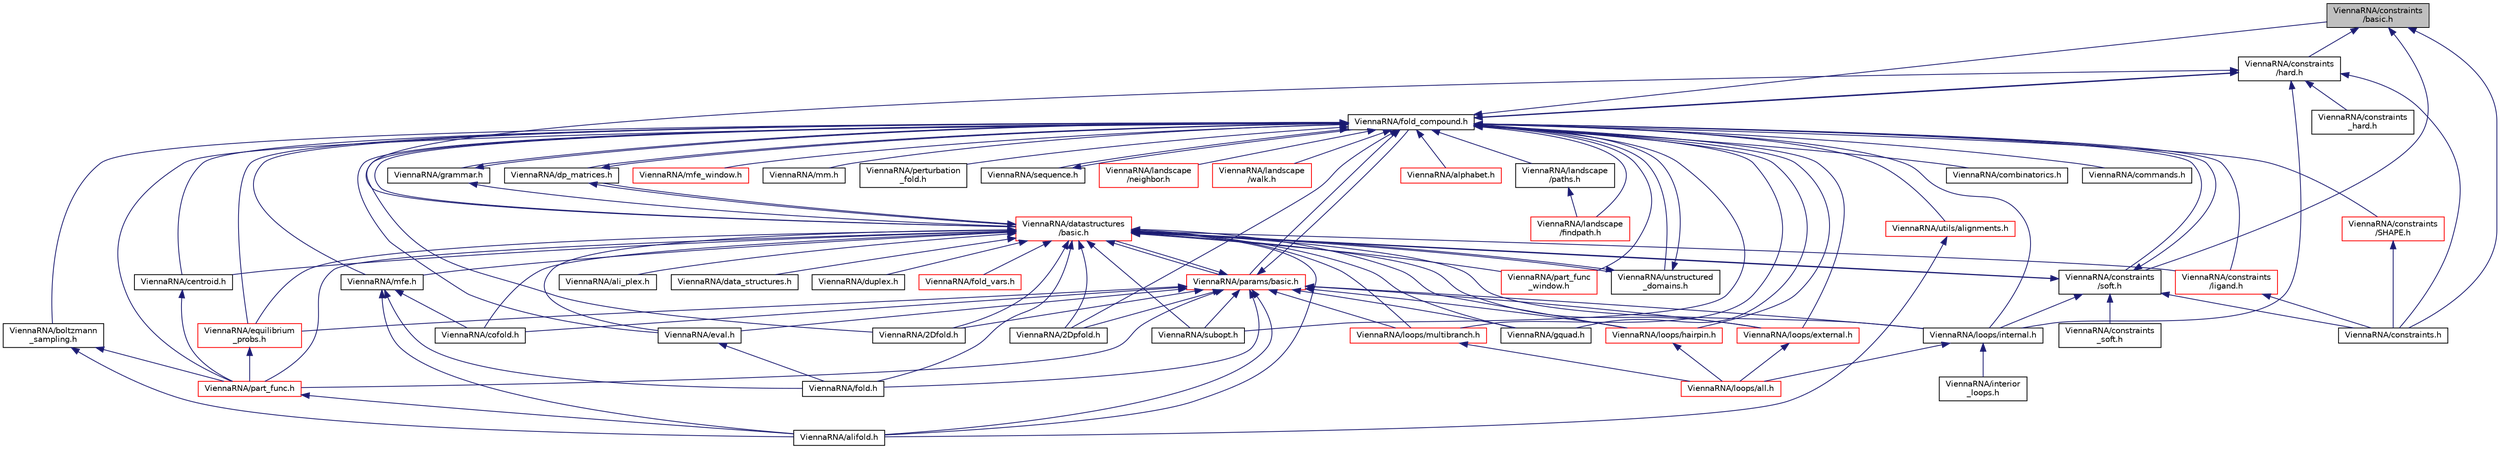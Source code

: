 digraph "ViennaRNA/constraints/basic.h"
{
 // INTERACTIVE_SVG=YES
 // LATEX_PDF_SIZE
  bgcolor="transparent";
  edge [fontname="Helvetica",fontsize="10",labelfontname="Helvetica",labelfontsize="10"];
  node [fontname="Helvetica",fontsize="10",shape=record];
  Node16 [label="ViennaRNA/constraints\l/basic.h",height=0.2,width=0.4,color="black", fillcolor="grey75", style="filled", fontcolor="black",tooltip="Functions and data structures for constraining secondary structure predictions and evaluation."];
  Node16 -> Node17 [dir="back",color="midnightblue",fontsize="10",style="solid"];
  Node17 [label="ViennaRNA/constraints.h",height=0.2,width=0.4,color="black",URL="$constraints_8h.html",tooltip="Use ViennaRNA/constraints/basic.h instead."];
  Node16 -> Node18 [dir="back",color="midnightblue",fontsize="10",style="solid"];
  Node18 [label="ViennaRNA/constraints\l/hard.h",height=0.2,width=0.4,color="black",URL="$hard_8h.html",tooltip="Functions and data structures for handling of secondary structure hard constraints."];
  Node18 -> Node17 [dir="back",color="midnightblue",fontsize="10",style="solid"];
  Node18 -> Node19 [dir="back",color="midnightblue",fontsize="10",style="solid"];
  Node19 [label="ViennaRNA/constraints\l_hard.h",height=0.2,width=0.4,color="black",URL="$constraints__hard_8h.html",tooltip="Use ViennaRNA/constraints/hard.h instead."];
  Node18 -> Node20 [dir="back",color="midnightblue",fontsize="10",style="solid"];
  Node20 [label="ViennaRNA/fold_compound.h",height=0.2,width=0.4,color="black",URL="$fold__compound_8h.html",tooltip="The Basic Fold Compound API."];
  Node20 -> Node21 [dir="back",color="midnightblue",fontsize="10",style="solid"];
  Node21 [label="ViennaRNA/2Dfold.h",height=0.2,width=0.4,color="black",URL="$2Dfold_8h.html",tooltip="MFE structures for base pair distance classes."];
  Node20 -> Node22 [dir="back",color="midnightblue",fontsize="10",style="solid"];
  Node22 [label="ViennaRNA/2Dpfold.h",height=0.2,width=0.4,color="black",URL="$2Dpfold_8h.html",tooltip="Partition function implementations for base pair distance classes."];
  Node20 -> Node23 [dir="back",color="midnightblue",fontsize="10",style="solid"];
  Node23 [label="ViennaRNA/alphabet.h",height=0.2,width=0.4,color="red",URL="$alphabet_8h.html",tooltip="Functions to process, convert, and generally handle different nucleotide and/or base pair alphabets."];
  Node20 -> Node25 [dir="back",color="midnightblue",fontsize="10",style="solid"];
  Node25 [label="ViennaRNA/boltzmann\l_sampling.h",height=0.2,width=0.4,color="black",URL="$boltzmann__sampling_8h.html",tooltip="Boltzmann Sampling of secondary structures from the ensemble."];
  Node25 -> Node26 [dir="back",color="midnightblue",fontsize="10",style="solid"];
  Node26 [label="ViennaRNA/alifold.h",height=0.2,width=0.4,color="black",URL="$alifold_8h.html",tooltip="Functions for comparative structure prediction using RNA sequence alignments."];
  Node25 -> Node27 [dir="back",color="midnightblue",fontsize="10",style="solid"];
  Node27 [label="ViennaRNA/part_func.h",height=0.2,width=0.4,color="red",URL="$part__func_8h.html",tooltip="Partition function implementations."];
  Node27 -> Node26 [dir="back",color="midnightblue",fontsize="10",style="solid"];
  Node20 -> Node29 [dir="back",color="midnightblue",fontsize="10",style="solid"];
  Node29 [label="ViennaRNA/centroid.h",height=0.2,width=0.4,color="black",URL="$centroid_8h.html",tooltip="Centroid structure computation."];
  Node29 -> Node27 [dir="back",color="midnightblue",fontsize="10",style="solid"];
  Node20 -> Node30 [dir="back",color="midnightblue",fontsize="10",style="solid"];
  Node30 [label="ViennaRNA/combinatorics.h",height=0.2,width=0.4,color="black",URL="$combinatorics_8h.html",tooltip="Various implementations that deal with combinatorial aspects of objects."];
  Node20 -> Node31 [dir="back",color="midnightblue",fontsize="10",style="solid"];
  Node31 [label="ViennaRNA/commands.h",height=0.2,width=0.4,color="black",URL="$commands_8h.html",tooltip="Parse and apply different commands that alter the behavior of secondary structure prediction and eval..."];
  Node20 -> Node32 [dir="back",color="midnightblue",fontsize="10",style="solid"];
  Node32 [label="ViennaRNA/dp_matrices.h",height=0.2,width=0.4,color="black",URL="$dp__matrices_8h.html",tooltip="Functions to deal with standard dynamic programming (DP) matrices."];
  Node32 -> Node20 [dir="back",color="midnightblue",fontsize="10",style="solid"];
  Node32 -> Node33 [dir="back",color="midnightblue",fontsize="10",style="solid"];
  Node33 [label="ViennaRNA/datastructures\l/basic.h",height=0.2,width=0.4,color="red",URL="$datastructures_2basic_8h.html",tooltip="Various data structures and pre-processor macros."];
  Node33 -> Node21 [dir="back",color="midnightblue",fontsize="10",style="solid"];
  Node33 -> Node22 [dir="back",color="midnightblue",fontsize="10",style="solid"];
  Node33 -> Node34 [dir="back",color="midnightblue",fontsize="10",style="solid"];
  Node34 [label="ViennaRNA/ali_plex.h",height=0.2,width=0.4,color="black",URL="$ali__plex_8h_source.html",tooltip=" "];
  Node33 -> Node26 [dir="back",color="midnightblue",fontsize="10",style="solid"];
  Node33 -> Node29 [dir="back",color="midnightblue",fontsize="10",style="solid"];
  Node33 -> Node35 [dir="back",color="midnightblue",fontsize="10",style="solid"];
  Node35 [label="ViennaRNA/cofold.h",height=0.2,width=0.4,color="black",URL="$cofold_8h.html",tooltip="MFE implementations for RNA-RNA interaction."];
  Node33 -> Node36 [dir="back",color="midnightblue",fontsize="10",style="solid"];
  Node36 [label="ViennaRNA/data_structures.h",height=0.2,width=0.4,color="black",URL="$data__structures_8h.html",tooltip="Use ViennaRNA/datastructures/basic.h instead."];
  Node33 -> Node32 [dir="back",color="midnightblue",fontsize="10",style="solid"];
  Node33 -> Node37 [dir="back",color="midnightblue",fontsize="10",style="solid"];
  Node37 [label="ViennaRNA/duplex.h",height=0.2,width=0.4,color="black",URL="$duplex_8h.html",tooltip="Functions for simple RNA-RNA duplex interactions."];
  Node33 -> Node38 [dir="back",color="midnightblue",fontsize="10",style="solid"];
  Node38 [label="ViennaRNA/equilibrium\l_probs.h",height=0.2,width=0.4,color="red",URL="$equilibrium__probs_8h.html",tooltip="Equilibrium Probability implementations."];
  Node38 -> Node27 [dir="back",color="midnightblue",fontsize="10",style="solid"];
  Node33 -> Node39 [dir="back",color="midnightblue",fontsize="10",style="solid"];
  Node39 [label="ViennaRNA/eval.h",height=0.2,width=0.4,color="black",URL="$eval_8h.html",tooltip="Functions and variables related to energy evaluation of sequence/structure pairs."];
  Node39 -> Node40 [dir="back",color="midnightblue",fontsize="10",style="solid"];
  Node40 [label="ViennaRNA/fold.h",height=0.2,width=0.4,color="black",URL="$fold_8h.html",tooltip="MFE calculations for single RNA sequences."];
  Node33 -> Node40 [dir="back",color="midnightblue",fontsize="10",style="solid"];
  Node33 -> Node41 [dir="back",color="midnightblue",fontsize="10",style="solid"];
  Node41 [label="ViennaRNA/fold_vars.h",height=0.2,width=0.4,color="red",URL="$fold__vars_8h.html",tooltip="Here all all declarations of the global variables used throughout RNAlib."];
  Node33 -> Node43 [dir="back",color="midnightblue",fontsize="10",style="solid"];
  Node43 [label="ViennaRNA/gquad.h",height=0.2,width=0.4,color="black",URL="$gquad_8h.html",tooltip="G-quadruplexes."];
  Node33 -> Node46 [dir="back",color="midnightblue",fontsize="10",style="solid"];
  Node46 [label="ViennaRNA/mfe.h",height=0.2,width=0.4,color="black",URL="$mfe_8h.html",tooltip="Compute Minimum Free energy (MFE) and backtrace corresponding secondary structures from RNA sequence ..."];
  Node46 -> Node26 [dir="back",color="midnightblue",fontsize="10",style="solid"];
  Node46 -> Node35 [dir="back",color="midnightblue",fontsize="10",style="solid"];
  Node46 -> Node40 [dir="back",color="midnightblue",fontsize="10",style="solid"];
  Node33 -> Node27 [dir="back",color="midnightblue",fontsize="10",style="solid"];
  Node33 -> Node48 [dir="back",color="midnightblue",fontsize="10",style="solid"];
  Node48 [label="ViennaRNA/part_func\l_window.h",height=0.2,width=0.4,color="red",URL="$part__func__window_8h.html",tooltip="Partition function and equilibrium probability implementation for the sliding window algorithm."];
  Node33 -> Node54 [dir="back",color="midnightblue",fontsize="10",style="solid"];
  Node54 [label="ViennaRNA/subopt.h",height=0.2,width=0.4,color="black",URL="$subopt_8h.html",tooltip="RNAsubopt and density of states declarations."];
  Node33 -> Node55 [dir="back",color="midnightblue",fontsize="10",style="solid"];
  Node55 [label="ViennaRNA/unstructured\l_domains.h",height=0.2,width=0.4,color="black",URL="$unstructured__domains_8h.html",tooltip="Functions to modify unstructured domains, e.g. to incorporate ligands binding to unpaired stretches."];
  Node55 -> Node20 [dir="back",color="midnightblue",fontsize="10",style="solid"];
  Node55 -> Node33 [dir="back",color="midnightblue",fontsize="10",style="solid"];
  Node33 -> Node56 [dir="back",color="midnightblue",fontsize="10",style="solid"];
  Node56 [label="ViennaRNA/params/basic.h",height=0.2,width=0.4,color="red",URL="$params_2basic_8h.html",tooltip="Functions to deal with sets of energy parameters."];
  Node56 -> Node21 [dir="back",color="midnightblue",fontsize="10",style="solid"];
  Node56 -> Node22 [dir="back",color="midnightblue",fontsize="10",style="solid"];
  Node56 -> Node26 [dir="back",color="midnightblue",fontsize="10",style="solid"];
  Node56 -> Node35 [dir="back",color="midnightblue",fontsize="10",style="solid"];
  Node56 -> Node38 [dir="back",color="midnightblue",fontsize="10",style="solid"];
  Node56 -> Node39 [dir="back",color="midnightblue",fontsize="10",style="solid"];
  Node56 -> Node40 [dir="back",color="midnightblue",fontsize="10",style="solid"];
  Node56 -> Node20 [dir="back",color="midnightblue",fontsize="10",style="solid"];
  Node56 -> Node43 [dir="back",color="midnightblue",fontsize="10",style="solid"];
  Node56 -> Node27 [dir="back",color="midnightblue",fontsize="10",style="solid"];
  Node56 -> Node54 [dir="back",color="midnightblue",fontsize="10",style="solid"];
  Node56 -> Node59 [dir="back",color="midnightblue",fontsize="10",style="solid"];
  Node59 [label="ViennaRNA/loops/external.h",height=0.2,width=0.4,color="red",URL="$external_8h.html",tooltip="Energy evaluation of exterior loops for MFE and partition function calculations."];
  Node59 -> Node61 [dir="back",color="midnightblue",fontsize="10",style="solid"];
  Node61 [label="ViennaRNA/loops/all.h",height=0.2,width=0.4,color="red",URL="$all_8h.html",tooltip="Energy evaluation for MFE and partition function calculations."];
  Node56 -> Node63 [dir="back",color="midnightblue",fontsize="10",style="solid"];
  Node63 [label="ViennaRNA/loops/hairpin.h",height=0.2,width=0.4,color="red",URL="$hairpin_8h.html",tooltip="Energy evaluation of hairpin loops for MFE and partition function calculations."];
  Node63 -> Node61 [dir="back",color="midnightblue",fontsize="10",style="solid"];
  Node56 -> Node65 [dir="back",color="midnightblue",fontsize="10",style="solid"];
  Node65 [label="ViennaRNA/loops/internal.h",height=0.2,width=0.4,color="black",URL="$internal_8h.html",tooltip="Energy evaluation of interior loops for MFE and partition function calculations."];
  Node65 -> Node66 [dir="back",color="midnightblue",fontsize="10",style="solid"];
  Node66 [label="ViennaRNA/interior\l_loops.h",height=0.2,width=0.4,color="black",URL="$interior__loops_8h.html",tooltip="Use ViennaRNA/loops/internal.h instead."];
  Node65 -> Node61 [dir="back",color="midnightblue",fontsize="10",style="solid"];
  Node56 -> Node67 [dir="back",color="midnightblue",fontsize="10",style="solid"];
  Node67 [label="ViennaRNA/loops/multibranch.h",height=0.2,width=0.4,color="red",URL="$multibranch_8h.html",tooltip="Energy evaluation of multibranch loops for MFE and partition function calculations."];
  Node67 -> Node61 [dir="back",color="midnightblue",fontsize="10",style="solid"];
  Node56 -> Node33 [dir="back",color="midnightblue",fontsize="10",style="solid"];
  Node33 -> Node59 [dir="back",color="midnightblue",fontsize="10",style="solid"];
  Node33 -> Node63 [dir="back",color="midnightblue",fontsize="10",style="solid"];
  Node33 -> Node65 [dir="back",color="midnightblue",fontsize="10",style="solid"];
  Node33 -> Node67 [dir="back",color="midnightblue",fontsize="10",style="solid"];
  Node33 -> Node69 [dir="back",color="midnightblue",fontsize="10",style="solid"];
  Node69 [label="ViennaRNA/constraints\l/ligand.h",height=0.2,width=0.4,color="red",URL="$ligand_8h.html",tooltip="Functions for incorporation of ligands binding to hairpin and interior loop motifs using the soft con..."];
  Node69 -> Node17 [dir="back",color="midnightblue",fontsize="10",style="solid"];
  Node33 -> Node71 [dir="back",color="midnightblue",fontsize="10",style="solid"];
  Node71 [label="ViennaRNA/constraints\l/soft.h",height=0.2,width=0.4,color="black",URL="$soft_8h.html",tooltip="Functions and data structures for secondary structure soft constraints."];
  Node71 -> Node17 [dir="back",color="midnightblue",fontsize="10",style="solid"];
  Node71 -> Node72 [dir="back",color="midnightblue",fontsize="10",style="solid"];
  Node72 [label="ViennaRNA/constraints\l_soft.h",height=0.2,width=0.4,color="black",URL="$constraints__soft_8h.html",tooltip="Use ViennaRNA/constraints/soft.h instead."];
  Node71 -> Node20 [dir="back",color="midnightblue",fontsize="10",style="solid"];
  Node71 -> Node65 [dir="back",color="midnightblue",fontsize="10",style="solid"];
  Node71 -> Node33 [dir="back",color="midnightblue",fontsize="10",style="solid"];
  Node20 -> Node38 [dir="back",color="midnightblue",fontsize="10",style="solid"];
  Node20 -> Node39 [dir="back",color="midnightblue",fontsize="10",style="solid"];
  Node20 -> Node43 [dir="back",color="midnightblue",fontsize="10",style="solid"];
  Node20 -> Node88 [dir="back",color="midnightblue",fontsize="10",style="solid"];
  Node88 [label="ViennaRNA/grammar.h",height=0.2,width=0.4,color="black",URL="$grammar_8h.html",tooltip="Implementations for the RNA folding grammar."];
  Node88 -> Node20 [dir="back",color="midnightblue",fontsize="10",style="solid"];
  Node88 -> Node33 [dir="back",color="midnightblue",fontsize="10",style="solid"];
  Node20 -> Node46 [dir="back",color="midnightblue",fontsize="10",style="solid"];
  Node20 -> Node89 [dir="back",color="midnightblue",fontsize="10",style="solid"];
  Node89 [label="ViennaRNA/mfe_window.h",height=0.2,width=0.4,color="red",URL="$mfe__window_8h.html",tooltip="Compute local Minimum Free Energy (MFE) using a sliding window approach and backtrace corresponding s..."];
  Node20 -> Node91 [dir="back",color="midnightblue",fontsize="10",style="solid"];
  Node91 [label="ViennaRNA/mm.h",height=0.2,width=0.4,color="black",URL="$mm_8h.html",tooltip="Several Maximum Matching implementations."];
  Node20 -> Node27 [dir="back",color="midnightblue",fontsize="10",style="solid"];
  Node20 -> Node48 [dir="back",color="midnightblue",fontsize="10",style="solid"];
  Node20 -> Node92 [dir="back",color="midnightblue",fontsize="10",style="solid"];
  Node92 [label="ViennaRNA/perturbation\l_fold.h",height=0.2,width=0.4,color="black",URL="$perturbation__fold_8h.html",tooltip="Find a vector of perturbation energies that minimizes the discripancies between predicted and observe..."];
  Node20 -> Node93 [dir="back",color="midnightblue",fontsize="10",style="solid"];
  Node93 [label="ViennaRNA/sequence.h",height=0.2,width=0.4,color="black",URL="$sequence_8h.html",tooltip="Functions and data structures related to sequence representations ,."];
  Node93 -> Node20 [dir="back",color="midnightblue",fontsize="10",style="solid"];
  Node20 -> Node54 [dir="back",color="midnightblue",fontsize="10",style="solid"];
  Node20 -> Node55 [dir="back",color="midnightblue",fontsize="10",style="solid"];
  Node20 -> Node56 [dir="back",color="midnightblue",fontsize="10",style="solid"];
  Node20 -> Node59 [dir="back",color="midnightblue",fontsize="10",style="solid"];
  Node20 -> Node63 [dir="back",color="midnightblue",fontsize="10",style="solid"];
  Node20 -> Node65 [dir="back",color="midnightblue",fontsize="10",style="solid"];
  Node20 -> Node67 [dir="back",color="midnightblue",fontsize="10",style="solid"];
  Node20 -> Node16 [dir="back",color="midnightblue",fontsize="10",style="solid"];
  Node20 -> Node18 [dir="back",color="midnightblue",fontsize="10",style="solid"];
  Node20 -> Node69 [dir="back",color="midnightblue",fontsize="10",style="solid"];
  Node20 -> Node94 [dir="back",color="midnightblue",fontsize="10",style="solid"];
  Node94 [label="ViennaRNA/constraints\l/SHAPE.h",height=0.2,width=0.4,color="red",URL="$SHAPE_8h.html",tooltip="This module provides function to incorporate SHAPE reactivity data into the folding recursions by mea..."];
  Node94 -> Node17 [dir="back",color="midnightblue",fontsize="10",style="solid"];
  Node20 -> Node71 [dir="back",color="midnightblue",fontsize="10",style="solid"];
  Node20 -> Node96 [dir="back",color="midnightblue",fontsize="10",style="solid"];
  Node96 [label="ViennaRNA/landscape\l/findpath.h",height=0.2,width=0.4,color="red",URL="$landscape_2findpath_8h.html",tooltip="A breadth-first search heuristic for optimal direct folding paths."];
  Node20 -> Node98 [dir="back",color="midnightblue",fontsize="10",style="solid"];
  Node98 [label="ViennaRNA/landscape\l/neighbor.h",height=0.2,width=0.4,color="red",URL="$landscape_2neighbor_8h.html",tooltip="Methods to compute the neighbors of an RNA secondary structure."];
  Node20 -> Node101 [dir="back",color="midnightblue",fontsize="10",style="solid"];
  Node101 [label="ViennaRNA/landscape\l/paths.h",height=0.2,width=0.4,color="black",URL="$paths_8h.html",tooltip="API for computing (optimal) (re-)folding paths between secondary structures."];
  Node101 -> Node96 [dir="back",color="midnightblue",fontsize="10",style="solid"];
  Node20 -> Node102 [dir="back",color="midnightblue",fontsize="10",style="solid"];
  Node102 [label="ViennaRNA/landscape\l/walk.h",height=0.2,width=0.4,color="red",URL="$landscape_2walk_8h.html",tooltip="Methods to generate particular paths such as gradient or random walks through the energy landscape of..."];
  Node20 -> Node103 [dir="back",color="midnightblue",fontsize="10",style="solid"];
  Node103 [label="ViennaRNA/utils/alignments.h",height=0.2,width=0.4,color="red",URL="$utils_2alignments_8h.html",tooltip="Various utility- and helper-functions for sequence alignments and comparative structure prediction."];
  Node103 -> Node26 [dir="back",color="midnightblue",fontsize="10",style="solid"];
  Node20 -> Node33 [dir="back",color="midnightblue",fontsize="10",style="solid"];
  Node18 -> Node65 [dir="back",color="midnightblue",fontsize="10",style="solid"];
  Node18 -> Node33 [dir="back",color="midnightblue",fontsize="10",style="solid"];
  Node16 -> Node71 [dir="back",color="midnightblue",fontsize="10",style="solid"];
}
